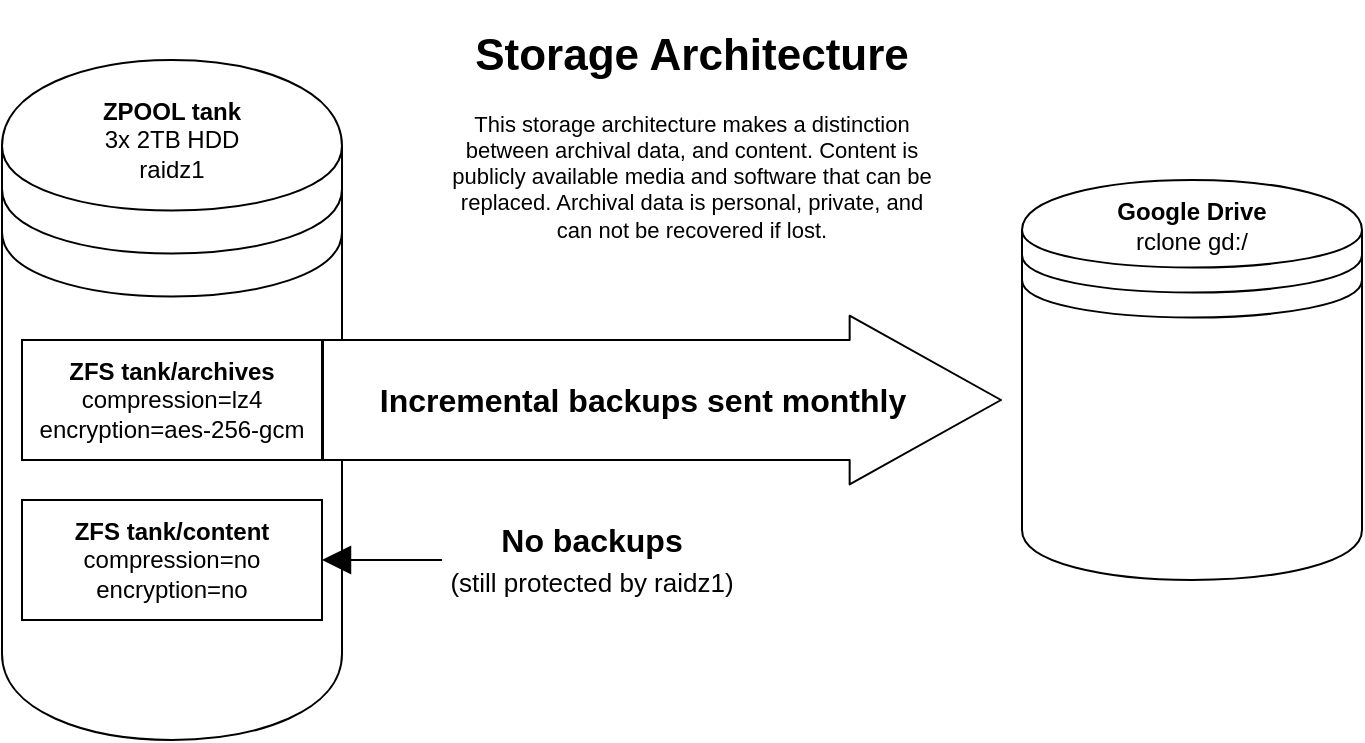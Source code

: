<mxfile version="13.9.8" type="device" pages="5"><diagram id="nJ3RZQYG2YScG-p-Dwe9" name="Overview"><mxGraphModel dx="988" dy="644" grid="1" gridSize="10" guides="0" tooltips="1" connect="1" arrows="1" fold="1" page="1" pageScale="1" pageWidth="760" pageHeight="480" math="0" shadow="0"><root><mxCell id="0"/><mxCell id="1" parent="0"/><mxCell id="-GHyNmHYKPq7vWa3w7rU-16" value="" style="shape=datastore;whiteSpace=wrap;html=1;verticalAlign=top;horizontal=1;align=center;" vertex="1" parent="1"><mxGeometry x="550" y="110" width="170" height="200" as="geometry"/></mxCell><mxCell id="-GHyNmHYKPq7vWa3w7rU-1" value="" style="shape=datastore;whiteSpace=wrap;html=1;verticalAlign=top;horizontal=1;align=center;" vertex="1" parent="1"><mxGeometry x="40" y="50" width="170" height="340" as="geometry"/></mxCell><mxCell id="-GHyNmHYKPq7vWa3w7rU-4" value="&lt;b&gt;ZFS tank/content&lt;/b&gt;&lt;br&gt;compression=no&lt;br&gt;encryption=no" style="rounded=0;whiteSpace=wrap;html=1;" vertex="1" parent="1"><mxGeometry x="50" y="270" width="150" height="60" as="geometry"/></mxCell><mxCell id="-GHyNmHYKPq7vWa3w7rU-8" value="&lt;b&gt;ZPOOL tank&lt;br&gt;&lt;/b&gt;3x 2TB HDD&lt;br&gt;raidz1" style="rounded=0;whiteSpace=wrap;html=1;align=center;fillColor=none;strokeColor=none;" vertex="1" parent="1"><mxGeometry x="60" y="60" width="130" height="60" as="geometry"/></mxCell><mxCell id="-GHyNmHYKPq7vWa3w7rU-11" value="&lt;b&gt;Google Drive&lt;br&gt;&lt;/b&gt;rclone gd:/" style="rounded=0;whiteSpace=wrap;html=1;align=center;fillColor=none;strokeColor=none;" vertex="1" parent="1"><mxGeometry x="570" y="103" width="130" height="60" as="geometry"/></mxCell><mxCell id="npg67AFGJDjiDNsVnRZ3-1" value="&lt;h1&gt;Storage Architecture&lt;/h1&gt;&lt;p&gt;This storage architecture makes a distinction between archival data, and content. Content is publicly available media and software that can be replaced. Archival data is personal, private, and can not be recovered if lost.&lt;/p&gt;" style="text;html=1;strokeColor=none;fillColor=none;spacing=5;spacingTop=-20;whiteSpace=wrap;overflow=hidden;rounded=0;fontSize=11;align=center;" vertex="1" parent="1"><mxGeometry x="260" y="30" width="250" height="120" as="geometry"/></mxCell><mxCell id="npg67AFGJDjiDNsVnRZ3-2" value="" style="shape=flexArrow;endArrow=classic;html=1;fontSize=11;exitX=1;exitY=0.5;exitDx=0;exitDy=0;endWidth=23.333;endSize=24.892;width=60;fillColor=#ffffff;" edge="1" parent="1" source="-GHyNmHYKPq7vWa3w7rU-3"><mxGeometry width="50" height="50" relative="1" as="geometry"><mxPoint x="340" y="280" as="sourcePoint"/><mxPoint x="540" y="220" as="targetPoint"/></mxGeometry></mxCell><mxCell id="npg67AFGJDjiDNsVnRZ3-3" value="Incremental backups sent monthly" style="edgeLabel;html=1;align=center;verticalAlign=middle;resizable=0;points=[];fontSize=16;fontStyle=1" vertex="1" connectable="0" parent="npg67AFGJDjiDNsVnRZ3-2"><mxGeometry x="-0.199" y="8" relative="1" as="geometry"><mxPoint x="24.17" y="8" as="offset"/></mxGeometry></mxCell><mxCell id="npg67AFGJDjiDNsVnRZ3-6" style="edgeStyle=orthogonalEdgeStyle;rounded=0;orthogonalLoop=1;jettySize=auto;html=1;entryX=1;entryY=0.5;entryDx=0;entryDy=0;fontSize=16;endArrow=block;endFill=1;startSize=12;endSize=12;" edge="1" parent="1" source="npg67AFGJDjiDNsVnRZ3-5" target="-GHyNmHYKPq7vWa3w7rU-4"><mxGeometry relative="1" as="geometry"/></mxCell><mxCell id="npg67AFGJDjiDNsVnRZ3-5" value="&lt;b&gt;No backups&lt;br&gt;&lt;/b&gt;&lt;font style=&quot;font-size: 13px&quot;&gt;(still protected by raidz1)&lt;/font&gt;" style="text;html=1;strokeColor=none;fillColor=none;align=center;verticalAlign=middle;whiteSpace=wrap;rounded=0;fontSize=16;opacity=20;" vertex="1" parent="1"><mxGeometry x="260" y="280" width="150" height="40" as="geometry"/></mxCell><mxCell id="-GHyNmHYKPq7vWa3w7rU-3" value="&lt;b&gt;ZFS tank/archives&lt;br&gt;&lt;/b&gt;compression=lz4&lt;br&gt;encryption=aes-256-gcm" style="rounded=0;whiteSpace=wrap;html=1;" vertex="1" parent="1"><mxGeometry x="50" y="190" width="150" height="60" as="geometry"/></mxCell></root></mxGraphModel></diagram><diagram name="Internal Arch" id="vzJnrldd0c1qB9JZdmv3"><mxGraphModel dx="818" dy="533" grid="1" gridSize="10" guides="0" tooltips="1" connect="1" arrows="1" fold="1" page="1" pageScale="1" pageWidth="760" pageHeight="480" math="0" shadow="0"><root><mxCell id="HpQt6Ej-NXhSkaC_cFh1-0"/><mxCell id="HpQt6Ej-NXhSkaC_cFh1-1" parent="HpQt6Ej-NXhSkaC_cFh1-0"/><mxCell id="HpQt6Ej-NXhSkaC_cFh1-2" value="" style="shape=datastore;whiteSpace=wrap;html=1;verticalAlign=top;horizontal=1;align=center;" vertex="1" parent="HpQt6Ej-NXhSkaC_cFh1-1"><mxGeometry x="550" y="40" width="170" height="400" as="geometry"/></mxCell><mxCell id="HpQt6Ej-NXhSkaC_cFh1-3" value="" style="shape=datastore;whiteSpace=wrap;html=1;verticalAlign=top;horizontal=1;align=center;" vertex="1" parent="HpQt6Ej-NXhSkaC_cFh1-1"><mxGeometry x="40" y="40" width="170" height="400" as="geometry"/></mxCell><mxCell id="HpQt6Ej-NXhSkaC_cFh1-6" value="&lt;b&gt;ZFS tank/archives&lt;br&gt;&lt;/b&gt;compression=lz4&lt;br&gt;encryption=aes-256-gcm" style="rounded=0;whiteSpace=wrap;html=1;" vertex="1" parent="HpQt6Ej-NXhSkaC_cFh1-1"><mxGeometry x="50" y="190" width="150" height="60" as="geometry"/></mxCell><mxCell id="HpQt6Ej-NXhSkaC_cFh1-7" value="&lt;b&gt;ZFS tank/content&lt;/b&gt;&lt;br&gt;" style="rounded=0;whiteSpace=wrap;html=1;opacity=20;textOpacity=20;" vertex="1" parent="HpQt6Ej-NXhSkaC_cFh1-1"><mxGeometry x="50" y="360" width="150" height="30" as="geometry"/></mxCell><mxCell id="HpQt6Ej-NXhSkaC_cFh1-8" value="&lt;b&gt;ZPOOL tank&lt;br&gt;&lt;/b&gt;3x 2TB HDD&lt;br&gt;raidz1" style="rounded=0;whiteSpace=wrap;html=1;align=center;fillColor=none;strokeColor=none;" vertex="1" parent="HpQt6Ej-NXhSkaC_cFh1-1"><mxGeometry x="60" y="60" width="130" height="60" as="geometry"/></mxCell><mxCell id="HpQt6Ej-NXhSkaC_cFh1-10" value="&lt;b&gt;@2021_M01&lt;/b&gt;" style="rounded=0;whiteSpace=wrap;html=1;" vertex="1" parent="HpQt6Ej-NXhSkaC_cFh1-1"><mxGeometry x="50" y="250" width="150" height="30" as="geometry"/></mxCell><mxCell id="HpQt6Ej-NXhSkaC_cFh1-12" value="&lt;b&gt;@2020_M12&lt;/b&gt;" style="rounded=0;whiteSpace=wrap;html=1;" vertex="1" parent="HpQt6Ej-NXhSkaC_cFh1-1"><mxGeometry x="50" y="280" width="150" height="30" as="geometry"/></mxCell><mxCell id="HpQt6Ej-NXhSkaC_cFh1-13" value="&lt;b&gt;Google Drive&lt;br&gt;&lt;/b&gt;rclone gd:/" style="rounded=0;whiteSpace=wrap;html=1;align=center;fillColor=none;strokeColor=none;" vertex="1" parent="HpQt6Ej-NXhSkaC_cFh1-1"><mxGeometry x="570" y="50" width="130" height="60" as="geometry"/></mxCell><mxCell id="HpQt6Ej-NXhSkaC_cFh1-14" value="2020_M07_base.zfs" style="shape=document;whiteSpace=wrap;html=1;boundedLbl=1;fillColor=none;align=center;size=0.25;" vertex="1" parent="HpQt6Ej-NXhSkaC_cFh1-1"><mxGeometry x="570" y="210" width="130" height="40" as="geometry"/></mxCell><mxCell id="HpQt6Ej-NXhSkaC_cFh1-15" value="&lt;b&gt;@2020_M07_base&lt;/b&gt;" style="rounded=0;whiteSpace=wrap;html=1;" vertex="1" parent="HpQt6Ej-NXhSkaC_cFh1-1"><mxGeometry x="50" y="310" width="150" height="30" as="geometry"/></mxCell><mxCell id="HpQt6Ej-NXhSkaC_cFh1-16" value="2020_M08.zfsi" style="shape=tape;whiteSpace=wrap;html=1;fillColor=none;align=center;size=0.2;" vertex="1" parent="HpQt6Ej-NXhSkaC_cFh1-1"><mxGeometry x="570" y="250" width="130" height="40" as="geometry"/></mxCell><mxCell id="HpQt6Ej-NXhSkaC_cFh1-17" value="2021_M09.zfsi" style="shape=tape;whiteSpace=wrap;html=1;fillColor=none;align=center;size=0.2;" vertex="1" parent="HpQt6Ej-NXhSkaC_cFh1-1"><mxGeometry x="570" y="290" width="130" height="40" as="geometry"/></mxCell><mxCell id="HpQt6Ej-NXhSkaC_cFh1-18" value="YYYY_\MMM.zfsi" style="shape=tape;whiteSpace=wrap;html=1;fillColor=none;align=center;size=0.2;" vertex="1" parent="HpQt6Ej-NXhSkaC_cFh1-1"><mxGeometry x="570" y="357" width="130" height="40" as="geometry"/></mxCell><mxCell id="HpQt6Ej-NXhSkaC_cFh1-19" value="..." style="text;html=1;strokeColor=none;fillColor=none;align=center;verticalAlign=middle;whiteSpace=wrap;rounded=0;fontSize=20;" vertex="1" parent="HpQt6Ej-NXhSkaC_cFh1-1"><mxGeometry x="616" y="330" width="40" height="20" as="geometry"/></mxCell><mxCell id="HpQt6Ej-NXhSkaC_cFh1-20" value="&lt;h1&gt;Internal Architecture&lt;/h1&gt;&lt;p&gt;Only the last few periodic snapshots are retained locally, whereas remote storage contains a base file and all period increments going forward.&lt;/p&gt;&lt;p&gt;The @base snapshot is created when the remote storage is first initialized and is not touched again&lt;/p&gt;&lt;p&gt;Every period, a snapshot is created and an increment is sent to the remote storage. The oldest periodic snapshot is destroyed in accordance with the &quot;local snapshots retained&quot; parameter&lt;/p&gt;" style="text;html=1;strokeColor=none;fillColor=none;spacing=5;spacingTop=-20;whiteSpace=wrap;overflow=hidden;rounded=0;fontSize=11;align=center;" vertex="1" parent="HpQt6Ej-NXhSkaC_cFh1-1"><mxGeometry x="260" y="30" width="250" height="200" as="geometry"/></mxCell><mxCell id="tse8Umh2lWrJmfe9ySyt-0" value="&lt;b style=&quot;font-size: 12px&quot;&gt;&lt;font style=&quot;font-size: 12px&quot;&gt;Parameters:&lt;br&gt;&lt;/font&gt;&lt;/b&gt;&lt;ul&gt;&lt;li&gt;&lt;b&gt;Local snapshots retained:&lt;/b&gt; Doesn't include the base snapshot, shown as 2 in this diagram&lt;/li&gt;&lt;li style=&quot;font-size: 11px&quot;&gt;&lt;b&gt;Snapshot period:&lt;/b&gt; Shown as 1 month in this diagram, snapshot names should be chosen so they are not ambiguous given the choice of period&lt;/li&gt;&lt;/ul&gt;" style="text;html=1;strokeColor=none;fillColor=none;align=left;verticalAlign=top;whiteSpace=wrap;rounded=0;labelBackgroundColor=#FFFFFF;fontSize=11;opacity=50;" vertex="1" parent="HpQt6Ej-NXhSkaC_cFh1-1"><mxGeometry x="240" y="240" width="280" height="120" as="geometry"/></mxCell></root></mxGraphModel></diagram><diagram name="Initialize" id="cofP7T9EM-FGZ8RabKio"><mxGraphModel dx="818" dy="533" grid="1" gridSize="10" guides="0" tooltips="1" connect="1" arrows="1" fold="1" page="1" pageScale="1" pageWidth="760" pageHeight="480" math="0" shadow="0"><root><mxCell id="0Wr0nN8OQr0QDUOuUOFK-0"/><mxCell id="0Wr0nN8OQr0QDUOuUOFK-1" parent="0Wr0nN8OQr0QDUOuUOFK-0"/><mxCell id="0Wr0nN8OQr0QDUOuUOFK-2" value="" style="shape=datastore;whiteSpace=wrap;html=1;verticalAlign=top;horizontal=1;align=center;" vertex="1" parent="0Wr0nN8OQr0QDUOuUOFK-1"><mxGeometry x="550" y="40" width="170" height="400" as="geometry"/></mxCell><mxCell id="0Wr0nN8OQr0QDUOuUOFK-3" value="" style="shape=datastore;whiteSpace=wrap;html=1;verticalAlign=top;horizontal=1;align=center;" vertex="1" parent="0Wr0nN8OQr0QDUOuUOFK-1"><mxGeometry x="40" y="40" width="170" height="400" as="geometry"/></mxCell><mxCell id="2aMbnrLA5fNozRiJ_EdC-1" style="edgeStyle=orthogonalEdgeStyle;rounded=0;orthogonalLoop=1;jettySize=auto;html=1;exitX=1;exitY=0.75;exitDx=0;exitDy=0;entryX=0;entryY=0.25;entryDx=0;entryDy=0;startSize=12;endArrow=block;endFill=1;endSize=12;fillColor=#ffffff;fontSize=16;" edge="1" parent="0Wr0nN8OQr0QDUOuUOFK-1" source="0Wr0nN8OQr0QDUOuUOFK-13" target="0Wr0nN8OQr0QDUOuUOFK-12"><mxGeometry relative="1" as="geometry"><Array as="points"><mxPoint x="530" y="273"/><mxPoint x="530" y="220"/></Array></mxGeometry></mxCell><mxCell id="_yrOJepQ_6mpStZRwek_-3" value="zfs send -Rw tank/archives@2020_M07_base \&lt;br&gt;&amp;gt; 2020_M07_base.zfs" style="edgeLabel;html=1;align=center;verticalAlign=middle;resizable=0;points=[];fontSize=12;" vertex="1" connectable="0" parent="2aMbnrLA5fNozRiJ_EdC-1"><mxGeometry x="-0.328" y="-1" relative="1" as="geometry"><mxPoint x="37.93" y="16.49" as="offset"/></mxGeometry></mxCell><mxCell id="_yrOJepQ_6mpStZRwek_-1" style="edgeStyle=orthogonalEdgeStyle;rounded=0;orthogonalLoop=1;jettySize=auto;html=1;exitX=1;exitY=0.25;exitDx=0;exitDy=0;entryX=1;entryY=0.25;entryDx=0;entryDy=0;startSize=12;endArrow=block;endFill=1;endSize=12;fillColor=#ffffff;fontSize=16;" edge="1" parent="0Wr0nN8OQr0QDUOuUOFK-1" source="0Wr0nN8OQr0QDUOuUOFK-4" target="0Wr0nN8OQr0QDUOuUOFK-13"><mxGeometry relative="1" as="geometry"><Array as="points"><mxPoint x="250" y="205"/><mxPoint x="250" y="257"/></Array></mxGeometry></mxCell><mxCell id="_yrOJepQ_6mpStZRwek_-2" value="zfs snapshot tank/archives@2020_M07_base" style="edgeLabel;html=1;align=center;verticalAlign=middle;resizable=0;points=[];fontSize=12;" vertex="1" connectable="0" parent="_yrOJepQ_6mpStZRwek_-1"><mxGeometry x="-0.642" y="2" relative="1" as="geometry"><mxPoint x="152.41" y="27" as="offset"/></mxGeometry></mxCell><mxCell id="0Wr0nN8OQr0QDUOuUOFK-4" value="&lt;b&gt;ZFS tank/archives&lt;br&gt;&lt;/b&gt;compression=lz4&lt;br&gt;encryption=aes-256-gcm" style="rounded=0;whiteSpace=wrap;html=1;" vertex="1" parent="0Wr0nN8OQr0QDUOuUOFK-1"><mxGeometry x="50" y="190" width="150" height="60" as="geometry"/></mxCell><mxCell id="0Wr0nN8OQr0QDUOuUOFK-6" value="&lt;b&gt;ZPOOL tank&lt;br&gt;&lt;/b&gt;3x 2TB HDD&lt;br&gt;raidz1" style="rounded=0;whiteSpace=wrap;html=1;align=center;fillColor=none;strokeColor=none;" vertex="1" parent="0Wr0nN8OQr0QDUOuUOFK-1"><mxGeometry x="60" y="60" width="130" height="60" as="geometry"/></mxCell><mxCell id="0Wr0nN8OQr0QDUOuUOFK-11" value="&lt;b&gt;Google Drive&lt;br&gt;&lt;/b&gt;rclone gd:/" style="rounded=0;whiteSpace=wrap;html=1;align=center;fillColor=none;strokeColor=none;" vertex="1" parent="0Wr0nN8OQr0QDUOuUOFK-1"><mxGeometry x="570" y="50" width="130" height="60" as="geometry"/></mxCell><mxCell id="0Wr0nN8OQr0QDUOuUOFK-12" value="2020_M07_base.zfs" style="shape=document;whiteSpace=wrap;html=1;boundedLbl=1;fillColor=none;align=center;size=0.25;" vertex="1" parent="0Wr0nN8OQr0QDUOuUOFK-1"><mxGeometry x="570" y="210" width="130" height="40" as="geometry"/></mxCell><mxCell id="0Wr0nN8OQr0QDUOuUOFK-13" value="&lt;b&gt;@2020_M07_base&lt;/b&gt;" style="rounded=0;whiteSpace=wrap;html=1;" vertex="1" parent="0Wr0nN8OQr0QDUOuUOFK-1"><mxGeometry x="50" y="250" width="150" height="30" as="geometry"/></mxCell><mxCell id="2aMbnrLA5fNozRiJ_EdC-0" value="&lt;h1&gt;Initialization&lt;/h1&gt;&lt;p&gt;The dataset is snapshot to @base and a full send is executed and sent to remote storage&lt;/p&gt;&lt;p&gt;&amp;nbsp;&lt;/p&gt;" style="text;html=1;strokeColor=none;fillColor=none;spacing=5;spacingTop=-20;whiteSpace=wrap;overflow=hidden;rounded=0;fontSize=11;align=center;" vertex="1" parent="0Wr0nN8OQr0QDUOuUOFK-1"><mxGeometry x="260" y="30" width="250" height="120" as="geometry"/></mxCell></root></mxGraphModel></diagram><diagram name="Incremental Backup" id="_9e9zvw17JblkfMjJDrS"><mxGraphModel dx="818" dy="533" grid="1" gridSize="10" guides="0" tooltips="1" connect="1" arrows="1" fold="1" page="1" pageScale="1" pageWidth="760" pageHeight="480" math="0" shadow="0"><root><mxCell id="Dsu6ImqsWFirkIyhKRx3-0"/><mxCell id="Dsu6ImqsWFirkIyhKRx3-1" parent="Dsu6ImqsWFirkIyhKRx3-0"/><mxCell id="Dsu6ImqsWFirkIyhKRx3-2" value="" style="shape=datastore;whiteSpace=wrap;html=1;verticalAlign=top;horizontal=1;align=center;" vertex="1" parent="Dsu6ImqsWFirkIyhKRx3-1"><mxGeometry x="550" y="40" width="170" height="400" as="geometry"/></mxCell><mxCell id="Dsu6ImqsWFirkIyhKRx3-3" value="" style="shape=datastore;whiteSpace=wrap;html=1;verticalAlign=top;horizontal=1;align=center;" vertex="1" parent="Dsu6ImqsWFirkIyhKRx3-1"><mxGeometry x="40" y="40" width="170" height="400" as="geometry"/></mxCell><mxCell id="BSZRfIyCe6NDJ4Em-f5b-1" style="edgeStyle=orthogonalEdgeStyle;rounded=0;orthogonalLoop=1;jettySize=auto;html=1;exitX=1;exitY=0.5;exitDx=0;exitDy=0;entryX=1;entryY=0.25;entryDx=0;entryDy=0;startSize=12;endArrow=block;endFill=1;endSize=12;fillColor=#ffffff;fontSize=12;" edge="1" parent="Dsu6ImqsWFirkIyhKRx3-1" source="Dsu6ImqsWFirkIyhKRx3-6" target="BSZRfIyCe6NDJ4Em-f5b-0"><mxGeometry relative="1" as="geometry"><Array as="points"><mxPoint x="250" y="220"/><mxPoint x="250" y="257"/></Array></mxGeometry></mxCell><mxCell id="BSZRfIyCe6NDJ4Em-f5b-8" value="zfs snapshot tank/archives@2021_M01" style="edgeLabel;html=1;align=center;verticalAlign=middle;resizable=0;points=[];fontSize=12;" vertex="1" connectable="0" parent="BSZRfIyCe6NDJ4Em-f5b-1"><mxGeometry x="-0.213" y="2" relative="1" as="geometry"><mxPoint x="138" y="-8.66" as="offset"/></mxGeometry></mxCell><mxCell id="Dsu6ImqsWFirkIyhKRx3-6" value="&lt;b&gt;ZFS tank/archives&lt;br&gt;&lt;/b&gt;compression=lz4&lt;br&gt;encryption=aes-256-gcm" style="rounded=0;whiteSpace=wrap;html=1;" vertex="1" parent="Dsu6ImqsWFirkIyhKRx3-1"><mxGeometry x="50" y="190" width="150" height="60" as="geometry"/></mxCell><mxCell id="Dsu6ImqsWFirkIyhKRx3-8" value="&lt;b&gt;ZPOOL tank&lt;br&gt;&lt;/b&gt;3x 2TB HDD&lt;br&gt;raidz1" style="rounded=0;whiteSpace=wrap;html=1;align=center;fillColor=none;strokeColor=none;" vertex="1" parent="Dsu6ImqsWFirkIyhKRx3-1"><mxGeometry x="60" y="60" width="130" height="60" as="geometry"/></mxCell><mxCell id="Dsu6ImqsWFirkIyhKRx3-10" value="&lt;b&gt;@2020_M11&lt;/b&gt;" style="rounded=0;whiteSpace=wrap;html=1;" vertex="1" parent="Dsu6ImqsWFirkIyhKRx3-1"><mxGeometry x="50" y="310" width="150" height="30" as="geometry"/></mxCell><mxCell id="BSZRfIyCe6NDJ4Em-f5b-10" style="edgeStyle=none;rounded=0;orthogonalLoop=1;jettySize=auto;html=1;exitX=1;exitY=0.5;exitDx=0;exitDy=0;entryX=0;entryY=0.75;entryDx=0;entryDy=0;startSize=12;endArrow=none;endFill=0;endSize=12;fillColor=#ffffff;fontSize=12;" edge="1" parent="Dsu6ImqsWFirkIyhKRx3-1" source="Dsu6ImqsWFirkIyhKRx3-12" target="BSZRfIyCe6NDJ4Em-f5b-3"><mxGeometry relative="1" as="geometry"/></mxCell><mxCell id="Dsu6ImqsWFirkIyhKRx3-12" value="&lt;b&gt;@2020_M12&lt;/b&gt;" style="rounded=0;whiteSpace=wrap;html=1;" vertex="1" parent="Dsu6ImqsWFirkIyhKRx3-1"><mxGeometry x="50" y="280" width="150" height="30" as="geometry"/></mxCell><mxCell id="Dsu6ImqsWFirkIyhKRx3-13" value="&lt;b&gt;Google Drive&lt;br&gt;&lt;/b&gt;rclone gd:/" style="rounded=0;whiteSpace=wrap;html=1;align=center;fillColor=none;strokeColor=none;" vertex="1" parent="Dsu6ImqsWFirkIyhKRx3-1"><mxGeometry x="570" y="50" width="130" height="60" as="geometry"/></mxCell><mxCell id="Dsu6ImqsWFirkIyhKRx3-14" value="2020_M07_base.zfs" style="shape=document;whiteSpace=wrap;html=1;boundedLbl=1;fillColor=none;align=center;size=0.25;" vertex="1" parent="Dsu6ImqsWFirkIyhKRx3-1"><mxGeometry x="570" y="210" width="130" height="40" as="geometry"/></mxCell><mxCell id="Dsu6ImqsWFirkIyhKRx3-15" value="&lt;b&gt;@2020_M07_base&lt;/b&gt;" style="rounded=0;whiteSpace=wrap;html=1;" vertex="1" parent="Dsu6ImqsWFirkIyhKRx3-1"><mxGeometry x="50" y="340" width="150" height="30" as="geometry"/></mxCell><mxCell id="Dsu6ImqsWFirkIyhKRx3-16" value="2020_M12.zfsi" style="shape=tape;whiteSpace=wrap;html=1;fillColor=none;align=center;size=0.2;" vertex="1" parent="Dsu6ImqsWFirkIyhKRx3-1"><mxGeometry x="570" y="270" width="130" height="40" as="geometry"/></mxCell><mxCell id="Dsu6ImqsWFirkIyhKRx3-17" value="2021_M01.zfsi" style="shape=tape;whiteSpace=wrap;html=1;fillColor=none;align=center;size=0.2;" vertex="1" parent="Dsu6ImqsWFirkIyhKRx3-1"><mxGeometry x="570" y="310" width="130" height="40" as="geometry"/></mxCell><mxCell id="Dsu6ImqsWFirkIyhKRx3-20" value="&lt;h1&gt;Incremental Backup&lt;/h1&gt;&lt;p&gt;Every period, a new dataset snapshot is created and then the increment between this and the previous snapshot is sent to remote storage. Finally any snapshots past the set number of local snapshots are destroyed (except for the base)&lt;/p&gt;" style="text;html=1;strokeColor=none;fillColor=none;spacing=5;spacingTop=-20;whiteSpace=wrap;overflow=hidden;rounded=0;fontSize=11;align=center;" vertex="1" parent="Dsu6ImqsWFirkIyhKRx3-1"><mxGeometry x="260" y="30" width="250" height="120" as="geometry"/></mxCell><mxCell id="BSZRfIyCe6NDJ4Em-f5b-9" style="rounded=0;orthogonalLoop=1;jettySize=auto;html=1;exitX=1;exitY=0.75;exitDx=0;exitDy=0;entryX=0;entryY=0.25;entryDx=0;entryDy=0;startSize=12;endArrow=none;endFill=0;endSize=12;fillColor=#ffffff;fontSize=12;" edge="1" parent="Dsu6ImqsWFirkIyhKRx3-1" source="BSZRfIyCe6NDJ4Em-f5b-0" target="BSZRfIyCe6NDJ4Em-f5b-3"><mxGeometry relative="1" as="geometry"/></mxCell><mxCell id="BSZRfIyCe6NDJ4Em-f5b-0" value="&lt;b&gt;@2021_M01&lt;/b&gt;" style="rounded=0;whiteSpace=wrap;html=1;" vertex="1" parent="Dsu6ImqsWFirkIyhKRx3-1"><mxGeometry x="50" y="250" width="150" height="30" as="geometry"/></mxCell><mxCell id="BSZRfIyCe6NDJ4Em-f5b-6" style="edgeStyle=orthogonalEdgeStyle;rounded=0;orthogonalLoop=1;jettySize=auto;html=1;exitX=1;exitY=0.5;exitDx=0;exitDy=0;entryX=0;entryY=0.5;entryDx=0;entryDy=0;entryPerimeter=0;startSize=12;endArrow=block;endFill=1;endSize=12;fillColor=#ffffff;fontSize=12;" edge="1" parent="Dsu6ImqsWFirkIyhKRx3-1" source="BSZRfIyCe6NDJ4Em-f5b-3" target="Dsu6ImqsWFirkIyhKRx3-17"><mxGeometry relative="1" as="geometry"><Array as="points"><mxPoint x="540" y="284"/><mxPoint x="540" y="330"/></Array></mxGeometry></mxCell><mxCell id="BSZRfIyCe6NDJ4Em-f5b-7" value="zfs send -wi tank/archives@2020_M12 \&lt;br&gt;tank/archives@2021_M01 &amp;gt; 2021_M01.zfsi" style="edgeLabel;html=1;align=center;verticalAlign=middle;resizable=0;points=[];fontSize=12;labelBackgroundColor=#FFFFFF;" vertex="1" connectable="0" parent="BSZRfIyCe6NDJ4Em-f5b-6"><mxGeometry x="-0.771" y="2" relative="1" as="geometry"><mxPoint x="1.03" y="48.01" as="offset"/></mxGeometry></mxCell><mxCell id="BSZRfIyCe6NDJ4Em-f5b-3" value="" style="triangle;whiteSpace=wrap;html=1;fillColor=none;fontSize=12;align=center;" vertex="1" parent="Dsu6ImqsWFirkIyhKRx3-1"><mxGeometry x="300" y="262" width="60" height="44" as="geometry"/></mxCell><mxCell id="BSZRfIyCe6NDJ4Em-f5b-11" value="" style="verticalLabelPosition=bottom;verticalAlign=top;html=1;shape=mxgraph.basic.x;labelBackgroundColor=#FFFFFF;fontSize=12;align=center;fillColor=#f8cecc;strokeColor=#b85450;opacity=50;" vertex="1" parent="Dsu6ImqsWFirkIyhKRx3-1"><mxGeometry x="50" y="310" width="150" height="30" as="geometry"/></mxCell><mxCell id="BSZRfIyCe6NDJ4Em-f5b-13" style="edgeStyle=orthogonalEdgeStyle;rounded=0;orthogonalLoop=1;jettySize=auto;html=1;entryX=1;entryY=0.5;entryDx=0;entryDy=0;startSize=12;endArrow=block;endFill=1;endSize=12;fillColor=#ffffff;fontSize=11;" edge="1" parent="Dsu6ImqsWFirkIyhKRx3-1" source="BSZRfIyCe6NDJ4Em-f5b-12" target="Dsu6ImqsWFirkIyhKRx3-10"><mxGeometry relative="1" as="geometry"/></mxCell><mxCell id="BSZRfIyCe6NDJ4Em-f5b-12" value="zfs destroy tank/archives@2020_M11" style="text;html=1;strokeColor=none;fillColor=none;align=center;verticalAlign=middle;whiteSpace=wrap;rounded=0;labelBackgroundColor=#FFFFFF;fontSize=11;opacity=50;" vertex="1" parent="Dsu6ImqsWFirkIyhKRx3-1"><mxGeometry x="280" y="380" width="190" height="20" as="geometry"/></mxCell><mxCell id="_eyJa2z6mlq-MGPUq4mG-0" value="..." style="text;html=1;strokeColor=none;fillColor=none;align=center;verticalAlign=middle;whiteSpace=wrap;rounded=0;labelBackgroundColor=#FFFFFF;fontSize=15;opacity=50;fontStyle=1" vertex="1" parent="Dsu6ImqsWFirkIyhKRx3-1"><mxGeometry x="618" y="244" width="40" height="20" as="geometry"/></mxCell></root></mxGraphModel></diagram><diagram id="UWOGQSKJGF1zsfyRiutg" name="FAQ"><mxGraphModel dx="678" dy="442" grid="1" gridSize="10" guides="1" tooltips="1" connect="1" arrows="1" fold="1" page="1" pageScale="1" pageWidth="760" pageHeight="480" math="0" shadow="0"><root><mxCell id="bIVHZkAMpSMrpnlqGJBC-0"/><mxCell id="bIVHZkAMpSMrpnlqGJBC-1" parent="bIVHZkAMpSMrpnlqGJBC-0"/><mxCell id="bIVHZkAMpSMrpnlqGJBC-2" value="&lt;ul&gt;&lt;li&gt;What happens if an increment on remote goes missing?&lt;/li&gt;&lt;li&gt;How is the integrity of the base verified periodically?&lt;/li&gt;&lt;li&gt;How is the integrity of the remote verified periodically?&lt;/li&gt;&lt;li&gt;Does the base snapshot need to be retained locally?&lt;/li&gt;&lt;/ul&gt;" style="text;html=1;strokeColor=none;fillColor=none;align=left;verticalAlign=top;whiteSpace=wrap;rounded=0;labelBackgroundColor=#FFFFFF;fontSize=11;opacity=50;" vertex="1" parent="bIVHZkAMpSMrpnlqGJBC-1"><mxGeometry x="210" y="140" width="410" height="140" as="geometry"/></mxCell></root></mxGraphModel></diagram></mxfile>
